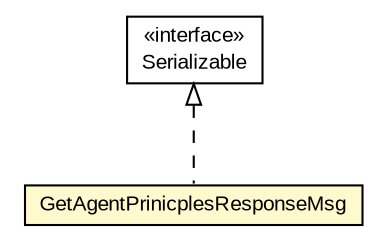 #!/usr/local/bin/dot
#
# Class diagram 
# Generated by UMLGraph version R5_6-24-gf6e263 (http://www.umlgraph.org/)
#

digraph G {
	edge [fontname="arial",fontsize=10,labelfontname="arial",labelfontsize=10];
	node [fontname="arial",fontsize=10,shape=plaintext];
	nodesep=0.25;
	ranksep=0.5;
	// org.miloss.fgsms.services.interfaces.policyconfiguration.GetAgentPrinicplesResponseMsg
	c113795 [label=<<table title="org.miloss.fgsms.services.interfaces.policyconfiguration.GetAgentPrinicplesResponseMsg" border="0" cellborder="1" cellspacing="0" cellpadding="2" port="p" bgcolor="lemonChiffon" href="./GetAgentPrinicplesResponseMsg.html">
		<tr><td><table border="0" cellspacing="0" cellpadding="1">
<tr><td align="center" balign="center"> GetAgentPrinicplesResponseMsg </td></tr>
		</table></td></tr>
		</table>>, URL="./GetAgentPrinicplesResponseMsg.html", fontname="arial", fontcolor="black", fontsize=10.0];
	//org.miloss.fgsms.services.interfaces.policyconfiguration.GetAgentPrinicplesResponseMsg implements java.io.Serializable
	c114025:p -> c113795:p [dir=back,arrowtail=empty,style=dashed];
	// java.io.Serializable
	c114025 [label=<<table title="java.io.Serializable" border="0" cellborder="1" cellspacing="0" cellpadding="2" port="p" href="http://java.sun.com/j2se/1.4.2/docs/api/java/io/Serializable.html">
		<tr><td><table border="0" cellspacing="0" cellpadding="1">
<tr><td align="center" balign="center"> &#171;interface&#187; </td></tr>
<tr><td align="center" balign="center"> Serializable </td></tr>
		</table></td></tr>
		</table>>, URL="http://java.sun.com/j2se/1.4.2/docs/api/java/io/Serializable.html", fontname="arial", fontcolor="black", fontsize=10.0];
}

